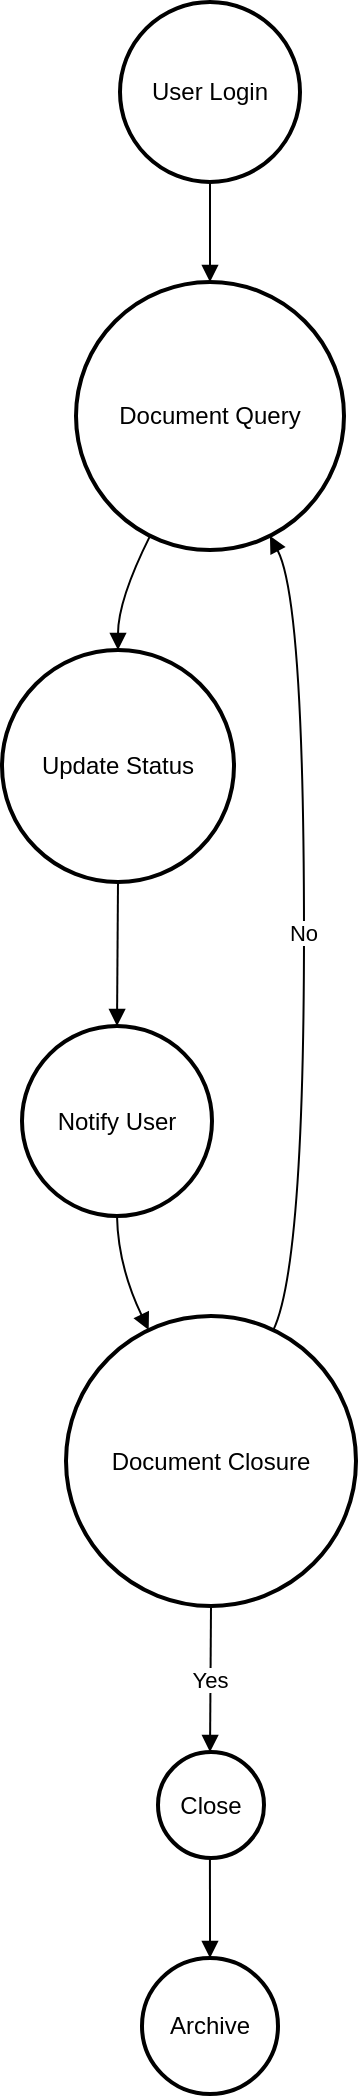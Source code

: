 <mxfile version="24.7.17">
  <diagram name="Page-1" id="onyl1QLx1kryMVi96JfR">
    <mxGraphModel>
      <root>
        <mxCell id="0" />
        <mxCell id="1" parent="0" />
        <mxCell id="2" value="User Login" style="ellipse;aspect=fixed;strokeWidth=2;whiteSpace=wrap;" vertex="1" parent="1">
          <mxGeometry x="67" y="8" width="90" height="90" as="geometry" />
        </mxCell>
        <mxCell id="3" value="Document Query" style="ellipse;aspect=fixed;strokeWidth=2;whiteSpace=wrap;" vertex="1" parent="1">
          <mxGeometry x="45" y="148" width="134" height="134" as="geometry" />
        </mxCell>
        <mxCell id="4" value="Update Status" style="ellipse;aspect=fixed;strokeWidth=2;whiteSpace=wrap;" vertex="1" parent="1">
          <mxGeometry x="8" y="332" width="116" height="116" as="geometry" />
        </mxCell>
        <mxCell id="5" value="Notify User" style="ellipse;aspect=fixed;strokeWidth=2;whiteSpace=wrap;" vertex="1" parent="1">
          <mxGeometry x="18" y="520" width="95" height="95" as="geometry" />
        </mxCell>
        <mxCell id="6" value="Document Closure" style="ellipse;aspect=fixed;strokeWidth=2;whiteSpace=wrap;" vertex="1" parent="1">
          <mxGeometry x="40" y="665" width="145" height="145" as="geometry" />
        </mxCell>
        <mxCell id="7" value="Close" style="ellipse;aspect=fixed;strokeWidth=2;whiteSpace=wrap;" vertex="1" parent="1">
          <mxGeometry x="86" y="883" width="53" height="53" as="geometry" />
        </mxCell>
        <mxCell id="8" value="Archive" style="ellipse;aspect=fixed;strokeWidth=2;whiteSpace=wrap;" vertex="1" parent="1">
          <mxGeometry x="78" y="986" width="68" height="68" as="geometry" />
        </mxCell>
        <mxCell id="9" value="" style="curved=1;startArrow=none;endArrow=block;exitX=0.5;exitY=1;entryX=0.5;entryY=0;" edge="1" parent="1" source="2" target="3">
          <mxGeometry relative="1" as="geometry">
            <Array as="points" />
          </mxGeometry>
        </mxCell>
        <mxCell id="10" value="" style="curved=1;startArrow=none;endArrow=block;exitX=0.25;exitY=1;entryX=0.5;entryY=0;" edge="1" parent="1" source="3" target="4">
          <mxGeometry relative="1" as="geometry">
            <Array as="points">
              <mxPoint x="66" y="307" />
            </Array>
          </mxGeometry>
        </mxCell>
        <mxCell id="11" value="" style="curved=1;startArrow=none;endArrow=block;exitX=0.5;exitY=1;entryX=0.5;entryY=0;" edge="1" parent="1" source="4" target="5">
          <mxGeometry relative="1" as="geometry">
            <Array as="points" />
          </mxGeometry>
        </mxCell>
        <mxCell id="12" value="" style="curved=1;startArrow=none;endArrow=block;exitX=0.5;exitY=1;entryX=0.26;entryY=0;" edge="1" parent="1" source="5" target="6">
          <mxGeometry relative="1" as="geometry">
            <Array as="points">
              <mxPoint x="66" y="640" />
            </Array>
          </mxGeometry>
        </mxCell>
        <mxCell id="13" value="Yes" style="curved=1;startArrow=none;endArrow=block;exitX=0.5;exitY=1;entryX=0.49;entryY=-0.01;" edge="1" parent="1" source="6" target="7">
          <mxGeometry relative="1" as="geometry">
            <Array as="points" />
          </mxGeometry>
        </mxCell>
        <mxCell id="14" value="No" style="curved=1;startArrow=none;endArrow=block;exitX=0.74;exitY=0;entryX=0.75;entryY=1;" edge="1" parent="1" source="6" target="3">
          <mxGeometry relative="1" as="geometry">
            <Array as="points">
              <mxPoint x="159" y="640" />
              <mxPoint x="159" y="307" />
            </Array>
          </mxGeometry>
        </mxCell>
        <mxCell id="15" value="" style="curved=1;startArrow=none;endArrow=block;exitX=0.49;exitY=0.99;entryX=0.5;entryY=0;" edge="1" parent="1" source="7" target="8">
          <mxGeometry relative="1" as="geometry">
            <Array as="points" />
          </mxGeometry>
        </mxCell>
      </root>
    </mxGraphModel>
  </diagram>
</mxfile>
